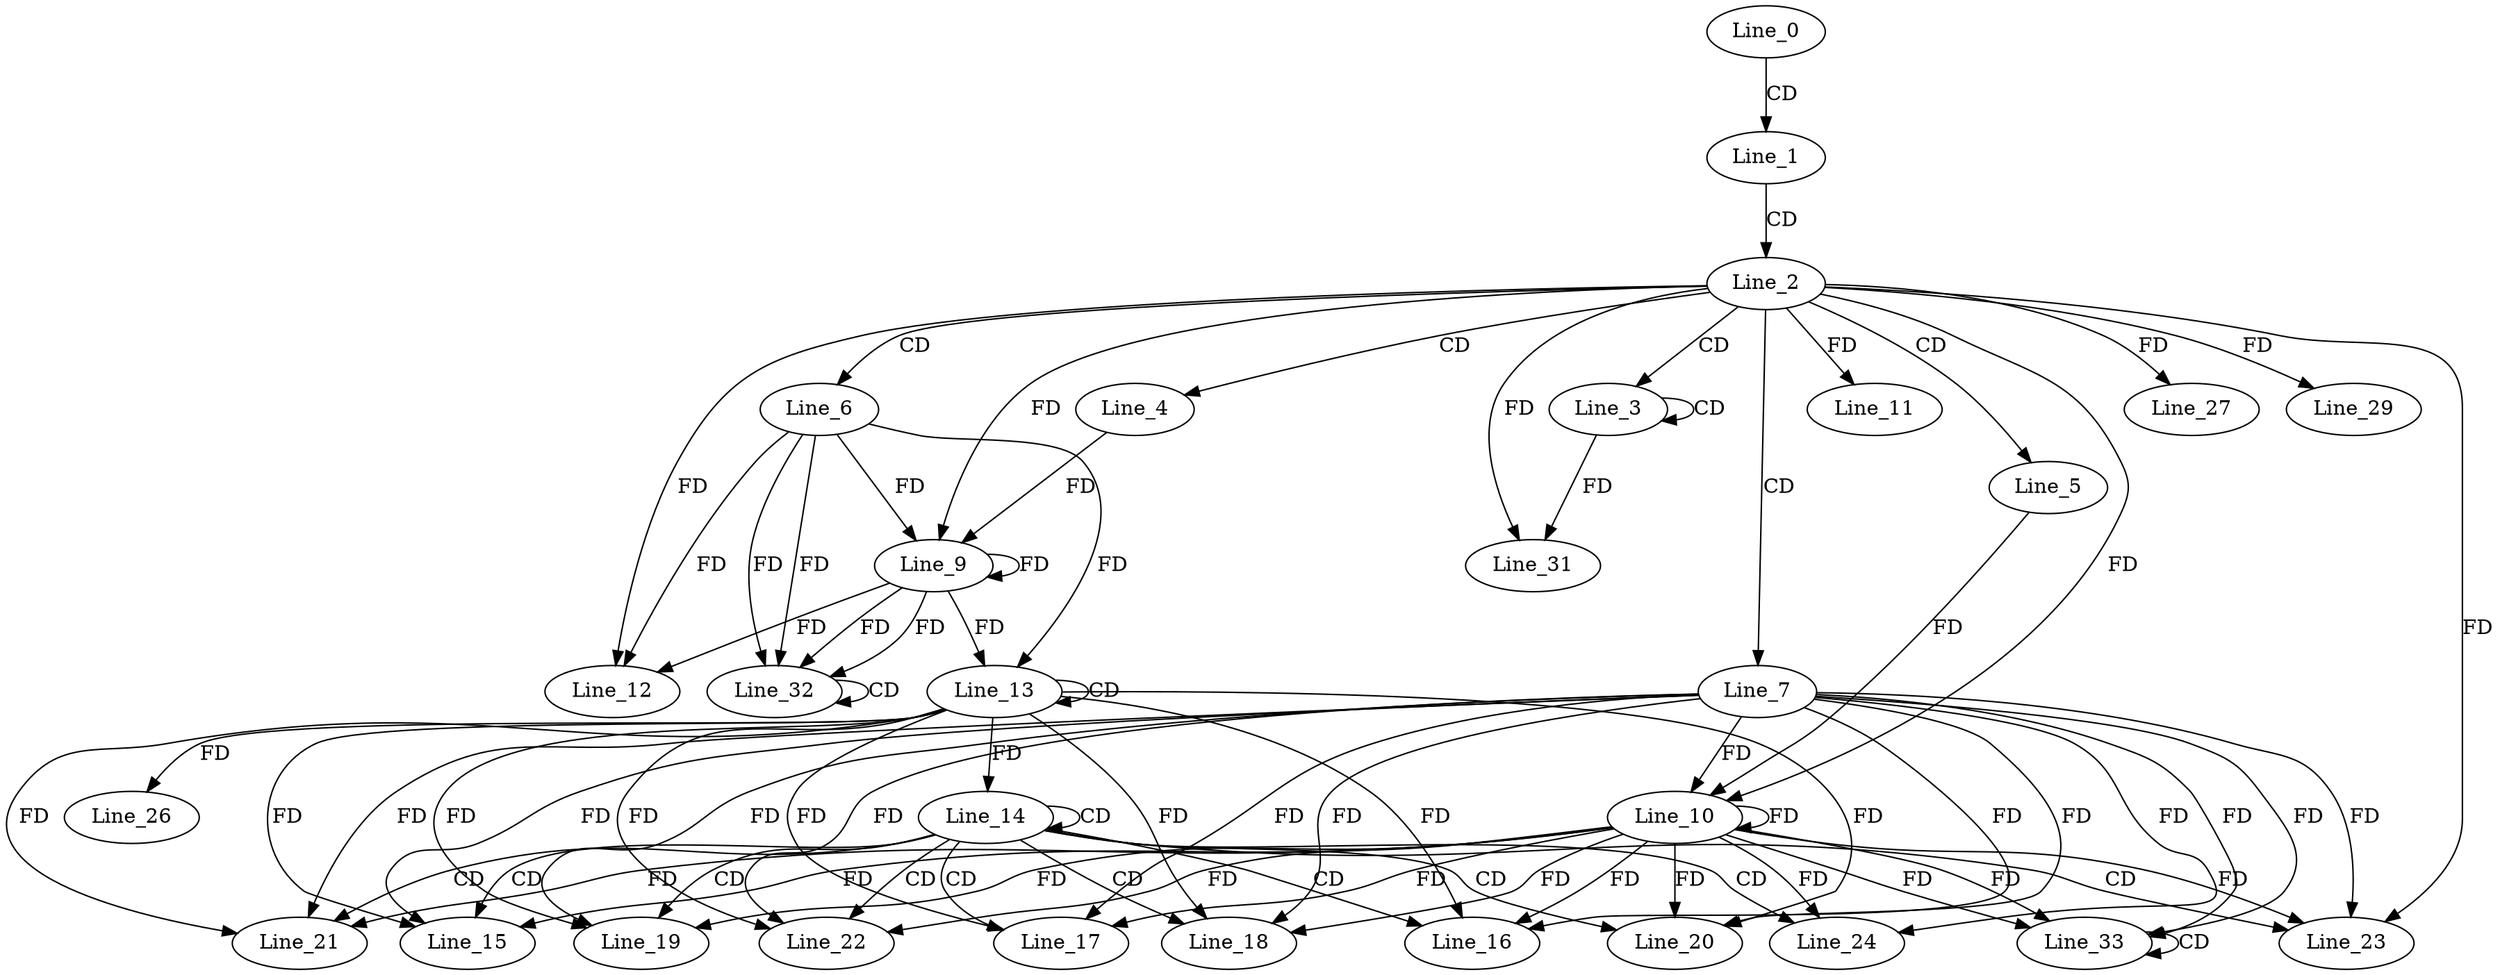 digraph G {
  Line_0;
  Line_1;
  Line_2;
  Line_3;
  Line_3;
  Line_4;
  Line_5;
  Line_6;
  Line_7;
  Line_9;
  Line_9;
  Line_10;
  Line_10;
  Line_11;
  Line_12;
  Line_13;
  Line_13;
  Line_14;
  Line_14;
  Line_15;
  Line_15;
  Line_16;
  Line_16;
  Line_17;
  Line_17;
  Line_18;
  Line_18;
  Line_19;
  Line_19;
  Line_20;
  Line_20;
  Line_21;
  Line_21;
  Line_22;
  Line_22;
  Line_23;
  Line_24;
  Line_26;
  Line_27;
  Line_29;
  Line_31;
  Line_32;
  Line_32;
  Line_33;
  Line_33;
  Line_0 -> Line_1 [ label="CD" ];
  Line_1 -> Line_2 [ label="CD" ];
  Line_2 -> Line_3 [ label="CD" ];
  Line_3 -> Line_3 [ label="CD" ];
  Line_2 -> Line_4 [ label="CD" ];
  Line_2 -> Line_5 [ label="CD" ];
  Line_2 -> Line_6 [ label="CD" ];
  Line_2 -> Line_7 [ label="CD" ];
  Line_6 -> Line_9 [ label="FD" ];
  Line_9 -> Line_9 [ label="FD" ];
  Line_2 -> Line_9 [ label="FD" ];
  Line_4 -> Line_9 [ label="FD" ];
  Line_7 -> Line_10 [ label="FD" ];
  Line_10 -> Line_10 [ label="FD" ];
  Line_2 -> Line_10 [ label="FD" ];
  Line_5 -> Line_10 [ label="FD" ];
  Line_2 -> Line_11 [ label="FD" ];
  Line_6 -> Line_12 [ label="FD" ];
  Line_9 -> Line_12 [ label="FD" ];
  Line_2 -> Line_12 [ label="FD" ];
  Line_13 -> Line_13 [ label="CD" ];
  Line_6 -> Line_13 [ label="FD" ];
  Line_9 -> Line_13 [ label="FD" ];
  Line_14 -> Line_14 [ label="CD" ];
  Line_13 -> Line_14 [ label="FD" ];
  Line_14 -> Line_15 [ label="CD" ];
  Line_7 -> Line_15 [ label="FD" ];
  Line_10 -> Line_15 [ label="FD" ];
  Line_13 -> Line_15 [ label="FD" ];
  Line_14 -> Line_16 [ label="CD" ];
  Line_7 -> Line_16 [ label="FD" ];
  Line_10 -> Line_16 [ label="FD" ];
  Line_13 -> Line_16 [ label="FD" ];
  Line_14 -> Line_17 [ label="CD" ];
  Line_7 -> Line_17 [ label="FD" ];
  Line_10 -> Line_17 [ label="FD" ];
  Line_13 -> Line_17 [ label="FD" ];
  Line_14 -> Line_18 [ label="CD" ];
  Line_7 -> Line_18 [ label="FD" ];
  Line_10 -> Line_18 [ label="FD" ];
  Line_13 -> Line_18 [ label="FD" ];
  Line_14 -> Line_19 [ label="CD" ];
  Line_7 -> Line_19 [ label="FD" ];
  Line_10 -> Line_19 [ label="FD" ];
  Line_13 -> Line_19 [ label="FD" ];
  Line_14 -> Line_20 [ label="CD" ];
  Line_7 -> Line_20 [ label="FD" ];
  Line_10 -> Line_20 [ label="FD" ];
  Line_13 -> Line_20 [ label="FD" ];
  Line_14 -> Line_21 [ label="CD" ];
  Line_7 -> Line_21 [ label="FD" ];
  Line_10 -> Line_21 [ label="FD" ];
  Line_13 -> Line_21 [ label="FD" ];
  Line_14 -> Line_22 [ label="CD" ];
  Line_7 -> Line_22 [ label="FD" ];
  Line_10 -> Line_22 [ label="FD" ];
  Line_13 -> Line_22 [ label="FD" ];
  Line_14 -> Line_23 [ label="CD" ];
  Line_7 -> Line_23 [ label="FD" ];
  Line_10 -> Line_23 [ label="FD" ];
  Line_2 -> Line_23 [ label="FD" ];
  Line_14 -> Line_24 [ label="CD" ];
  Line_7 -> Line_24 [ label="FD" ];
  Line_10 -> Line_24 [ label="FD" ];
  Line_13 -> Line_26 [ label="FD" ];
  Line_2 -> Line_27 [ label="FD" ];
  Line_2 -> Line_29 [ label="FD" ];
  Line_2 -> Line_31 [ label="FD" ];
  Line_3 -> Line_31 [ label="FD" ];
  Line_6 -> Line_32 [ label="FD" ];
  Line_9 -> Line_32 [ label="FD" ];
  Line_32 -> Line_32 [ label="CD" ];
  Line_6 -> Line_32 [ label="FD" ];
  Line_9 -> Line_32 [ label="FD" ];
  Line_7 -> Line_33 [ label="FD" ];
  Line_10 -> Line_33 [ label="FD" ];
  Line_33 -> Line_33 [ label="CD" ];
  Line_7 -> Line_33 [ label="FD" ];
  Line_10 -> Line_33 [ label="FD" ];
}
